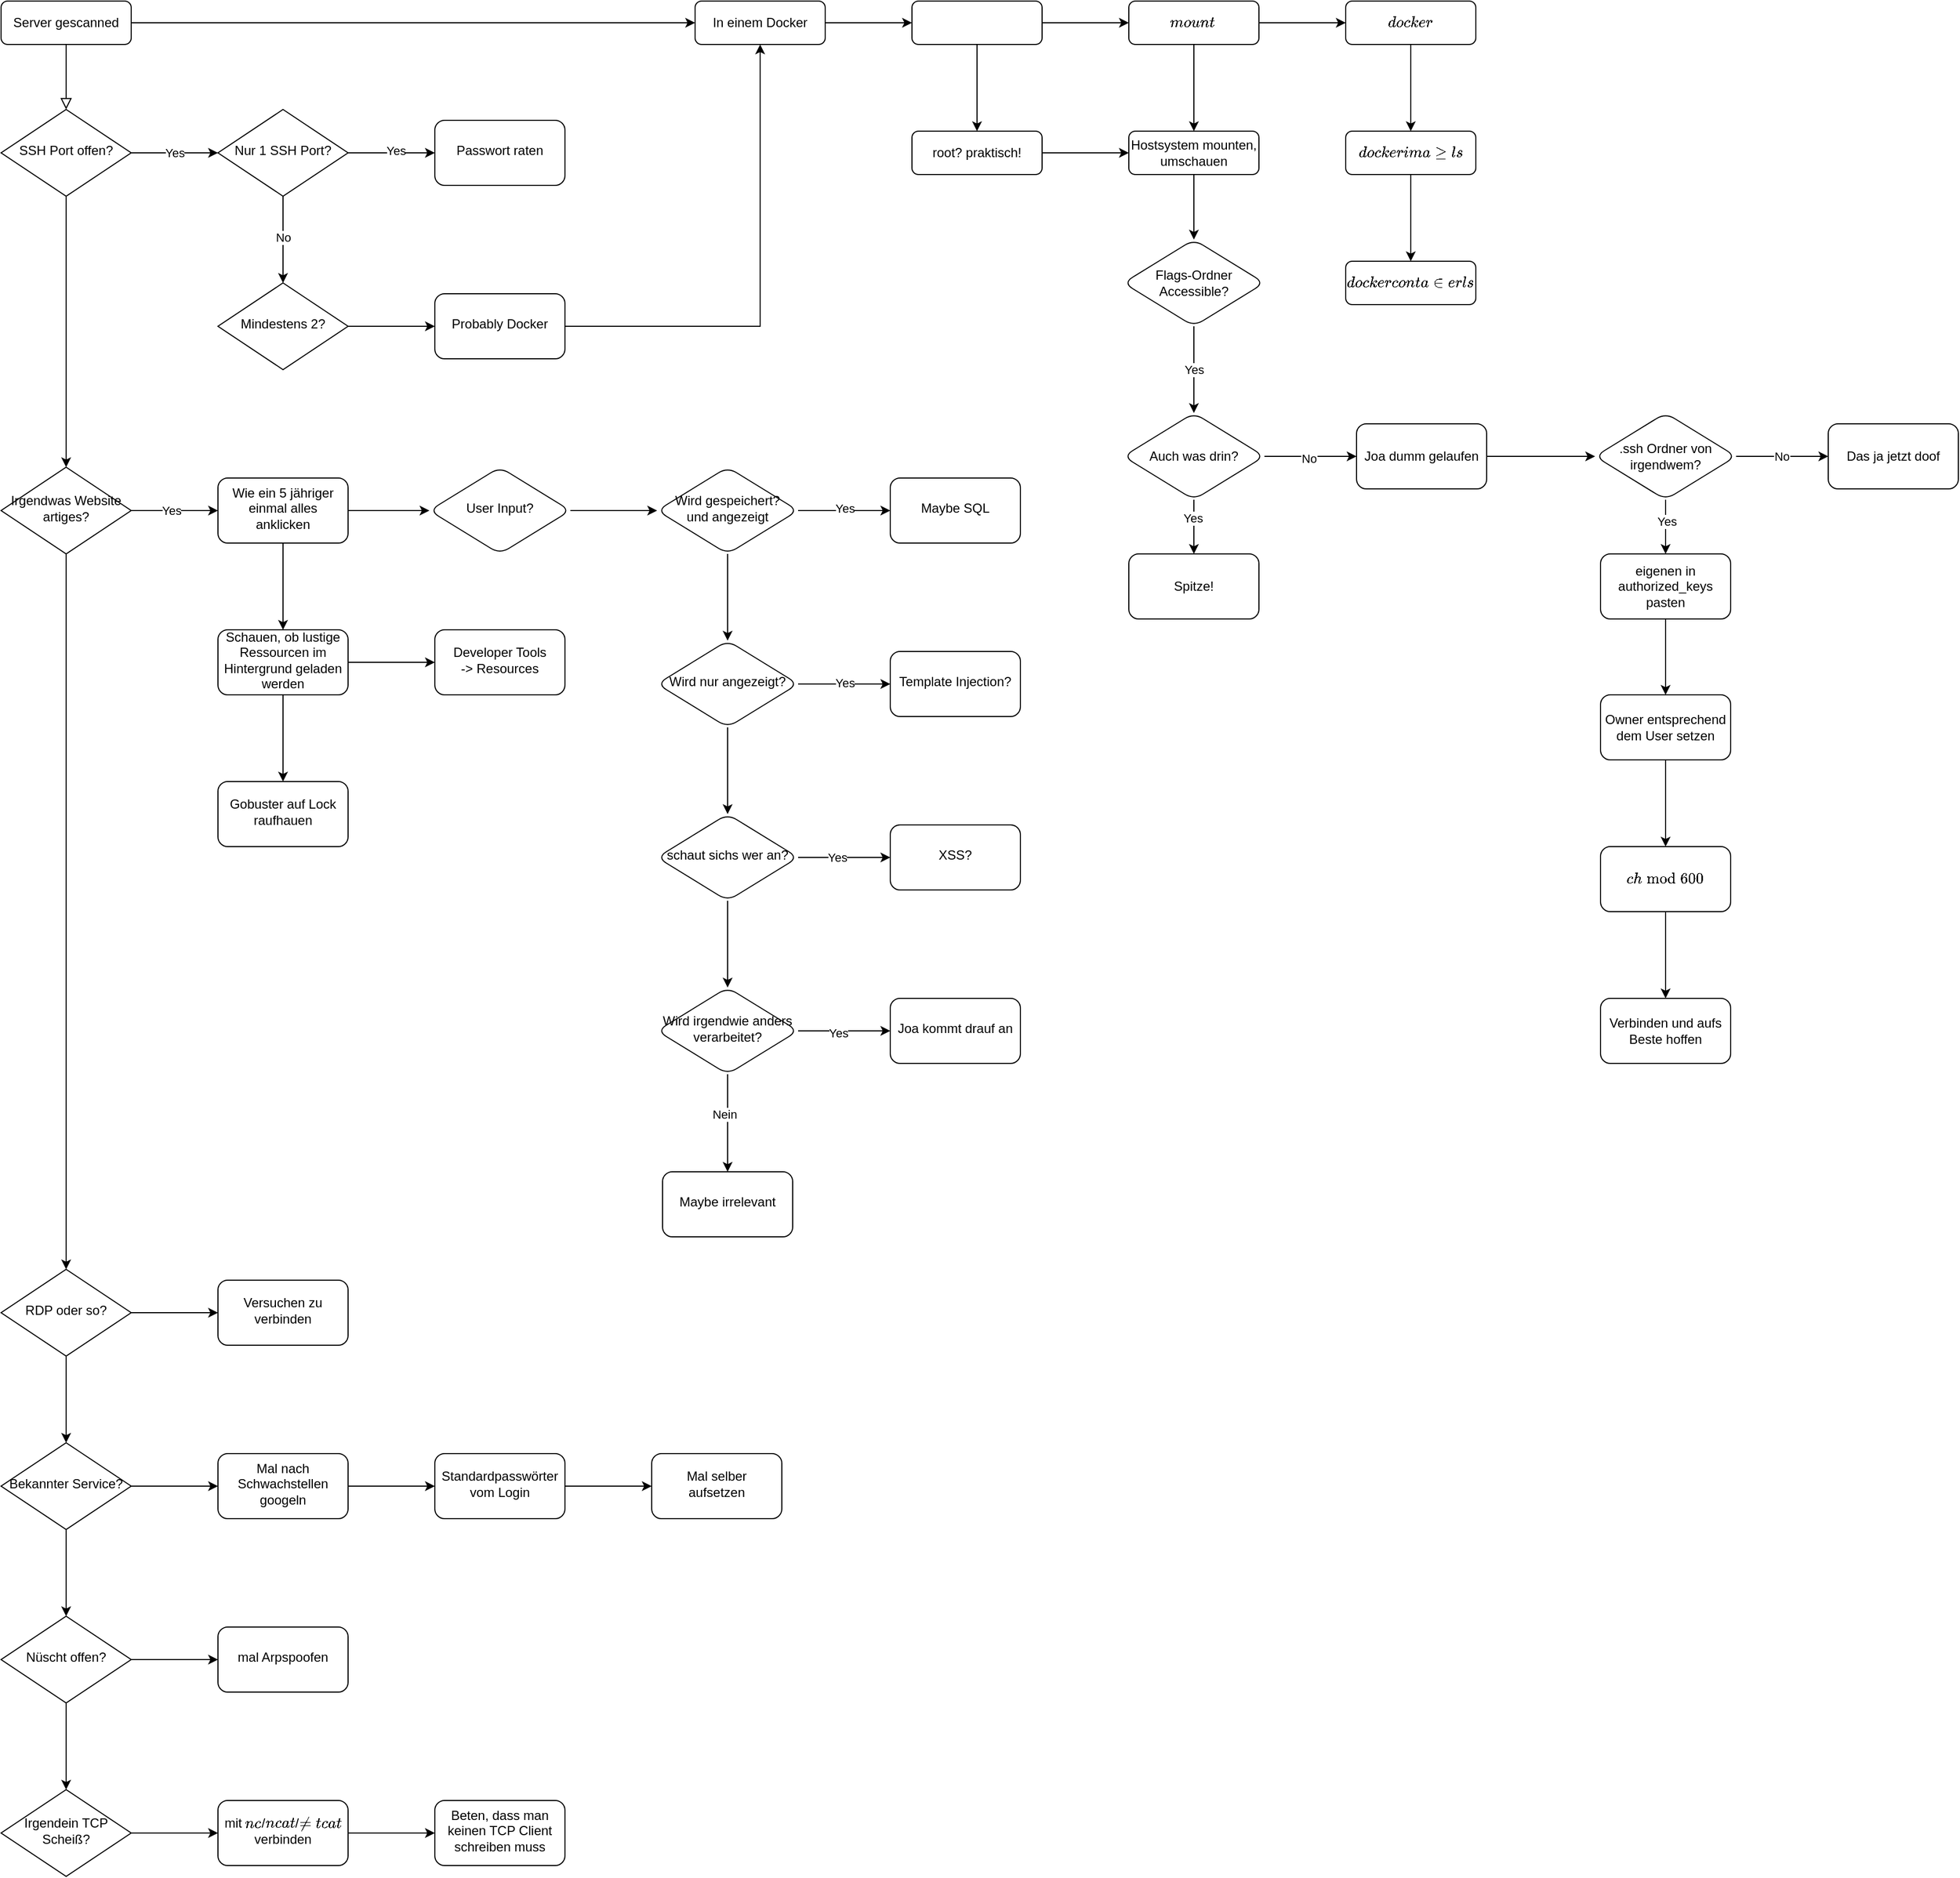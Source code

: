 <mxfile version="24.0.1" type="github">
  <diagram id="C5RBs43oDa-KdzZeNtuy" name="Page-1">
    <mxGraphModel dx="3420" dy="2303" grid="1" gridSize="10" guides="1" tooltips="1" connect="1" arrows="1" fold="1" page="1" pageScale="1" pageWidth="827" pageHeight="1169" math="0" shadow="0">
      <root>
        <mxCell id="WIyWlLk6GJQsqaUBKTNV-0" />
        <mxCell id="WIyWlLk6GJQsqaUBKTNV-1" parent="WIyWlLk6GJQsqaUBKTNV-0" />
        <mxCell id="WIyWlLk6GJQsqaUBKTNV-2" value="" style="rounded=0;html=1;jettySize=auto;orthogonalLoop=1;fontSize=11;endArrow=block;endFill=0;endSize=8;strokeWidth=1;shadow=0;labelBackgroundColor=none;edgeStyle=orthogonalEdgeStyle;" parent="WIyWlLk6GJQsqaUBKTNV-1" source="WIyWlLk6GJQsqaUBKTNV-3" target="WIyWlLk6GJQsqaUBKTNV-6" edge="1">
          <mxGeometry relative="1" as="geometry" />
        </mxCell>
        <mxCell id="SI-zspWhiQiBHQJMssZY-74" value="" style="edgeStyle=orthogonalEdgeStyle;rounded=0;orthogonalLoop=1;jettySize=auto;html=1;" edge="1" parent="WIyWlLk6GJQsqaUBKTNV-1" source="WIyWlLk6GJQsqaUBKTNV-3" target="SI-zspWhiQiBHQJMssZY-73">
          <mxGeometry relative="1" as="geometry" />
        </mxCell>
        <mxCell id="WIyWlLk6GJQsqaUBKTNV-3" value="Server gescanned" style="rounded=1;whiteSpace=wrap;html=1;fontSize=12;glass=0;strokeWidth=1;shadow=0;" parent="WIyWlLk6GJQsqaUBKTNV-1" vertex="1">
          <mxGeometry x="160" y="80" width="120" height="40" as="geometry" />
        </mxCell>
        <mxCell id="SI-zspWhiQiBHQJMssZY-2" value="Yes" style="edgeStyle=orthogonalEdgeStyle;rounded=0;orthogonalLoop=1;jettySize=auto;html=1;" edge="1" parent="WIyWlLk6GJQsqaUBKTNV-1" source="WIyWlLk6GJQsqaUBKTNV-6" target="SI-zspWhiQiBHQJMssZY-1">
          <mxGeometry relative="1" as="geometry">
            <mxPoint as="offset" />
          </mxGeometry>
        </mxCell>
        <mxCell id="SI-zspWhiQiBHQJMssZY-14" value="" style="edgeStyle=orthogonalEdgeStyle;rounded=0;orthogonalLoop=1;jettySize=auto;html=1;" edge="1" parent="WIyWlLk6GJQsqaUBKTNV-1" source="WIyWlLk6GJQsqaUBKTNV-6" target="SI-zspWhiQiBHQJMssZY-13">
          <mxGeometry relative="1" as="geometry" />
        </mxCell>
        <mxCell id="WIyWlLk6GJQsqaUBKTNV-6" value="SSH Port offen?" style="rhombus;whiteSpace=wrap;html=1;shadow=0;fontFamily=Helvetica;fontSize=12;align=center;strokeWidth=1;spacing=6;spacingTop=-4;" parent="WIyWlLk6GJQsqaUBKTNV-1" vertex="1">
          <mxGeometry x="160" y="180" width="120" height="80" as="geometry" />
        </mxCell>
        <mxCell id="SI-zspWhiQiBHQJMssZY-6" value="" style="edgeStyle=orthogonalEdgeStyle;rounded=0;orthogonalLoop=1;jettySize=auto;html=1;" edge="1" parent="WIyWlLk6GJQsqaUBKTNV-1" source="SI-zspWhiQiBHQJMssZY-1" target="SI-zspWhiQiBHQJMssZY-5">
          <mxGeometry relative="1" as="geometry" />
        </mxCell>
        <mxCell id="SI-zspWhiQiBHQJMssZY-7" value="Yes" style="edgeLabel;html=1;align=center;verticalAlign=middle;resizable=0;points=[];" vertex="1" connectable="0" parent="SI-zspWhiQiBHQJMssZY-6">
          <mxGeometry x="0.1" y="2" relative="1" as="geometry">
            <mxPoint as="offset" />
          </mxGeometry>
        </mxCell>
        <mxCell id="SI-zspWhiQiBHQJMssZY-9" value="" style="edgeStyle=orthogonalEdgeStyle;rounded=0;orthogonalLoop=1;jettySize=auto;html=1;" edge="1" parent="WIyWlLk6GJQsqaUBKTNV-1" source="SI-zspWhiQiBHQJMssZY-1" target="SI-zspWhiQiBHQJMssZY-8">
          <mxGeometry relative="1" as="geometry" />
        </mxCell>
        <mxCell id="SI-zspWhiQiBHQJMssZY-12" value="No" style="edgeLabel;html=1;align=center;verticalAlign=middle;resizable=0;points=[];" vertex="1" connectable="0" parent="SI-zspWhiQiBHQJMssZY-9">
          <mxGeometry x="-0.05" relative="1" as="geometry">
            <mxPoint as="offset" />
          </mxGeometry>
        </mxCell>
        <mxCell id="SI-zspWhiQiBHQJMssZY-1" value="Nur 1 SSH Port?" style="rhombus;whiteSpace=wrap;html=1;shadow=0;fontFamily=Helvetica;fontSize=12;align=center;strokeWidth=1;spacing=6;spacingTop=-4;" vertex="1" parent="WIyWlLk6GJQsqaUBKTNV-1">
          <mxGeometry x="360" y="180" width="120" height="80" as="geometry" />
        </mxCell>
        <mxCell id="SI-zspWhiQiBHQJMssZY-5" value="Passwort raten" style="rounded=1;whiteSpace=wrap;html=1;shadow=0;strokeWidth=1;spacing=6;spacingTop=-4;" vertex="1" parent="WIyWlLk6GJQsqaUBKTNV-1">
          <mxGeometry x="560" y="190" width="120" height="60" as="geometry" />
        </mxCell>
        <mxCell id="SI-zspWhiQiBHQJMssZY-11" value="" style="edgeStyle=orthogonalEdgeStyle;rounded=0;orthogonalLoop=1;jettySize=auto;html=1;" edge="1" parent="WIyWlLk6GJQsqaUBKTNV-1" source="SI-zspWhiQiBHQJMssZY-8" target="SI-zspWhiQiBHQJMssZY-10">
          <mxGeometry relative="1" as="geometry" />
        </mxCell>
        <mxCell id="SI-zspWhiQiBHQJMssZY-8" value="Mindestens 2?" style="rhombus;whiteSpace=wrap;html=1;shadow=0;fontFamily=Helvetica;fontSize=12;align=center;strokeWidth=1;spacing=6;spacingTop=-4;" vertex="1" parent="WIyWlLk6GJQsqaUBKTNV-1">
          <mxGeometry x="360" y="340" width="120" height="80" as="geometry" />
        </mxCell>
        <mxCell id="SI-zspWhiQiBHQJMssZY-75" style="edgeStyle=orthogonalEdgeStyle;rounded=0;orthogonalLoop=1;jettySize=auto;html=1;entryX=0.5;entryY=1;entryDx=0;entryDy=0;" edge="1" parent="WIyWlLk6GJQsqaUBKTNV-1" source="SI-zspWhiQiBHQJMssZY-10" target="SI-zspWhiQiBHQJMssZY-73">
          <mxGeometry relative="1" as="geometry" />
        </mxCell>
        <mxCell id="SI-zspWhiQiBHQJMssZY-10" value="Probably Docker" style="rounded=1;whiteSpace=wrap;html=1;shadow=0;strokeWidth=1;spacing=6;spacingTop=-4;" vertex="1" parent="WIyWlLk6GJQsqaUBKTNV-1">
          <mxGeometry x="560" y="350" width="120" height="60" as="geometry" />
        </mxCell>
        <mxCell id="SI-zspWhiQiBHQJMssZY-16" value="" style="edgeStyle=orthogonalEdgeStyle;rounded=0;orthogonalLoop=1;jettySize=auto;html=1;" edge="1" parent="WIyWlLk6GJQsqaUBKTNV-1" source="SI-zspWhiQiBHQJMssZY-13" target="SI-zspWhiQiBHQJMssZY-15">
          <mxGeometry relative="1" as="geometry" />
        </mxCell>
        <mxCell id="SI-zspWhiQiBHQJMssZY-25" value="Yes" style="edgeLabel;html=1;align=center;verticalAlign=middle;resizable=0;points=[];" vertex="1" connectable="0" parent="SI-zspWhiQiBHQJMssZY-16">
          <mxGeometry x="-0.075" y="-2" relative="1" as="geometry">
            <mxPoint y="-2" as="offset" />
          </mxGeometry>
        </mxCell>
        <mxCell id="SI-zspWhiQiBHQJMssZY-60" value="" style="edgeStyle=orthogonalEdgeStyle;rounded=0;orthogonalLoop=1;jettySize=auto;html=1;" edge="1" parent="WIyWlLk6GJQsqaUBKTNV-1" source="SI-zspWhiQiBHQJMssZY-13" target="SI-zspWhiQiBHQJMssZY-59">
          <mxGeometry relative="1" as="geometry" />
        </mxCell>
        <mxCell id="SI-zspWhiQiBHQJMssZY-13" value="Irgendwas Website&lt;div&gt;artiges?&lt;/div&gt;" style="rhombus;whiteSpace=wrap;html=1;shadow=0;fontFamily=Helvetica;fontSize=12;align=center;strokeWidth=1;spacing=6;spacingTop=-4;" vertex="1" parent="WIyWlLk6GJQsqaUBKTNV-1">
          <mxGeometry x="160" y="510" width="120" height="80" as="geometry" />
        </mxCell>
        <mxCell id="SI-zspWhiQiBHQJMssZY-24" value="" style="edgeStyle=orthogonalEdgeStyle;rounded=0;orthogonalLoop=1;jettySize=auto;html=1;" edge="1" parent="WIyWlLk6GJQsqaUBKTNV-1" source="SI-zspWhiQiBHQJMssZY-15" target="SI-zspWhiQiBHQJMssZY-23">
          <mxGeometry relative="1" as="geometry" />
        </mxCell>
        <mxCell id="SI-zspWhiQiBHQJMssZY-39" value="" style="edgeStyle=orthogonalEdgeStyle;rounded=0;orthogonalLoop=1;jettySize=auto;html=1;" edge="1" parent="WIyWlLk6GJQsqaUBKTNV-1" source="SI-zspWhiQiBHQJMssZY-15" target="SI-zspWhiQiBHQJMssZY-38">
          <mxGeometry relative="1" as="geometry" />
        </mxCell>
        <mxCell id="SI-zspWhiQiBHQJMssZY-15" value="Wie ein 5 jähriger einmal alles anklicken" style="rounded=1;whiteSpace=wrap;html=1;shadow=0;strokeWidth=1;spacing=6;spacingTop=-4;" vertex="1" parent="WIyWlLk6GJQsqaUBKTNV-1">
          <mxGeometry x="360" y="520" width="120" height="60" as="geometry" />
        </mxCell>
        <mxCell id="SI-zspWhiQiBHQJMssZY-29" value="" style="edgeStyle=orthogonalEdgeStyle;rounded=0;orthogonalLoop=1;jettySize=auto;html=1;" edge="1" parent="WIyWlLk6GJQsqaUBKTNV-1" source="SI-zspWhiQiBHQJMssZY-23" target="SI-zspWhiQiBHQJMssZY-28">
          <mxGeometry relative="1" as="geometry" />
        </mxCell>
        <mxCell id="SI-zspWhiQiBHQJMssZY-23" value="User Input?" style="rhombus;whiteSpace=wrap;html=1;rounded=1;shadow=0;strokeWidth=1;spacing=6;spacingTop=-4;" vertex="1" parent="WIyWlLk6GJQsqaUBKTNV-1">
          <mxGeometry x="555" y="510" width="130" height="80" as="geometry" />
        </mxCell>
        <mxCell id="SI-zspWhiQiBHQJMssZY-31" value="" style="edgeStyle=orthogonalEdgeStyle;rounded=0;orthogonalLoop=1;jettySize=auto;html=1;" edge="1" parent="WIyWlLk6GJQsqaUBKTNV-1" source="SI-zspWhiQiBHQJMssZY-28" target="SI-zspWhiQiBHQJMssZY-30">
          <mxGeometry relative="1" as="geometry" />
        </mxCell>
        <mxCell id="SI-zspWhiQiBHQJMssZY-32" value="Yes" style="edgeLabel;html=1;align=center;verticalAlign=middle;resizable=0;points=[];" vertex="1" connectable="0" parent="SI-zspWhiQiBHQJMssZY-31">
          <mxGeometry x="0.012" y="2" relative="1" as="geometry">
            <mxPoint as="offset" />
          </mxGeometry>
        </mxCell>
        <mxCell id="SI-zspWhiQiBHQJMssZY-34" value="" style="edgeStyle=orthogonalEdgeStyle;rounded=0;orthogonalLoop=1;jettySize=auto;html=1;" edge="1" parent="WIyWlLk6GJQsqaUBKTNV-1" source="SI-zspWhiQiBHQJMssZY-28" target="SI-zspWhiQiBHQJMssZY-33">
          <mxGeometry relative="1" as="geometry" />
        </mxCell>
        <mxCell id="SI-zspWhiQiBHQJMssZY-28" value="Wird gespeichert?&lt;div&gt;und angezeigt&lt;/div&gt;" style="rhombus;whiteSpace=wrap;html=1;rounded=1;shadow=0;strokeWidth=1;spacing=6;spacingTop=-4;" vertex="1" parent="WIyWlLk6GJQsqaUBKTNV-1">
          <mxGeometry x="765" y="510" width="130" height="80" as="geometry" />
        </mxCell>
        <mxCell id="SI-zspWhiQiBHQJMssZY-30" value="Maybe SQL" style="rounded=1;whiteSpace=wrap;html=1;shadow=0;strokeWidth=1;spacing=6;spacingTop=-4;" vertex="1" parent="WIyWlLk6GJQsqaUBKTNV-1">
          <mxGeometry x="980" y="520" width="120" height="60" as="geometry" />
        </mxCell>
        <mxCell id="SI-zspWhiQiBHQJMssZY-36" value="" style="edgeStyle=orthogonalEdgeStyle;rounded=0;orthogonalLoop=1;jettySize=auto;html=1;" edge="1" parent="WIyWlLk6GJQsqaUBKTNV-1" source="SI-zspWhiQiBHQJMssZY-33" target="SI-zspWhiQiBHQJMssZY-35">
          <mxGeometry relative="1" as="geometry" />
        </mxCell>
        <mxCell id="SI-zspWhiQiBHQJMssZY-37" value="Yes" style="edgeLabel;html=1;align=center;verticalAlign=middle;resizable=0;points=[];" vertex="1" connectable="0" parent="SI-zspWhiQiBHQJMssZY-36">
          <mxGeometry x="0.012" y="1" relative="1" as="geometry">
            <mxPoint as="offset" />
          </mxGeometry>
        </mxCell>
        <mxCell id="SI-zspWhiQiBHQJMssZY-41" value="" style="edgeStyle=orthogonalEdgeStyle;rounded=0;orthogonalLoop=1;jettySize=auto;html=1;" edge="1" parent="WIyWlLk6GJQsqaUBKTNV-1" source="SI-zspWhiQiBHQJMssZY-33" target="SI-zspWhiQiBHQJMssZY-40">
          <mxGeometry relative="1" as="geometry" />
        </mxCell>
        <mxCell id="SI-zspWhiQiBHQJMssZY-33" value="Wird nur angezeigt?" style="rhombus;whiteSpace=wrap;html=1;rounded=1;shadow=0;strokeWidth=1;spacing=6;spacingTop=-4;" vertex="1" parent="WIyWlLk6GJQsqaUBKTNV-1">
          <mxGeometry x="765" y="670" width="130" height="80" as="geometry" />
        </mxCell>
        <mxCell id="SI-zspWhiQiBHQJMssZY-35" value="Template Injection?" style="rounded=1;whiteSpace=wrap;html=1;shadow=0;strokeWidth=1;spacing=6;spacingTop=-4;" vertex="1" parent="WIyWlLk6GJQsqaUBKTNV-1">
          <mxGeometry x="980" y="680" width="120" height="60" as="geometry" />
        </mxCell>
        <mxCell id="SI-zspWhiQiBHQJMssZY-55" value="" style="edgeStyle=orthogonalEdgeStyle;rounded=0;orthogonalLoop=1;jettySize=auto;html=1;" edge="1" parent="WIyWlLk6GJQsqaUBKTNV-1" source="SI-zspWhiQiBHQJMssZY-38" target="SI-zspWhiQiBHQJMssZY-54">
          <mxGeometry relative="1" as="geometry" />
        </mxCell>
        <mxCell id="SI-zspWhiQiBHQJMssZY-57" value="" style="edgeStyle=orthogonalEdgeStyle;rounded=0;orthogonalLoop=1;jettySize=auto;html=1;" edge="1" parent="WIyWlLk6GJQsqaUBKTNV-1" source="SI-zspWhiQiBHQJMssZY-38" target="SI-zspWhiQiBHQJMssZY-56">
          <mxGeometry relative="1" as="geometry" />
        </mxCell>
        <mxCell id="SI-zspWhiQiBHQJMssZY-38" value="Schauen, ob lustige Ressourcen im Hintergrund geladen werden" style="rounded=1;whiteSpace=wrap;html=1;shadow=0;strokeWidth=1;spacing=6;spacingTop=-4;" vertex="1" parent="WIyWlLk6GJQsqaUBKTNV-1">
          <mxGeometry x="360" y="660" width="120" height="60" as="geometry" />
        </mxCell>
        <mxCell id="SI-zspWhiQiBHQJMssZY-43" value="" style="edgeStyle=orthogonalEdgeStyle;rounded=0;orthogonalLoop=1;jettySize=auto;html=1;" edge="1" parent="WIyWlLk6GJQsqaUBKTNV-1" source="SI-zspWhiQiBHQJMssZY-40" target="SI-zspWhiQiBHQJMssZY-42">
          <mxGeometry relative="1" as="geometry" />
        </mxCell>
        <mxCell id="SI-zspWhiQiBHQJMssZY-44" value="Yes" style="edgeLabel;html=1;align=center;verticalAlign=middle;resizable=0;points=[];" vertex="1" connectable="0" parent="SI-zspWhiQiBHQJMssZY-43">
          <mxGeometry x="0.171" y="-2" relative="1" as="geometry">
            <mxPoint x="-14" y="-2" as="offset" />
          </mxGeometry>
        </mxCell>
        <mxCell id="SI-zspWhiQiBHQJMssZY-48" value="" style="edgeStyle=orthogonalEdgeStyle;rounded=0;orthogonalLoop=1;jettySize=auto;html=1;" edge="1" parent="WIyWlLk6GJQsqaUBKTNV-1" source="SI-zspWhiQiBHQJMssZY-40" target="SI-zspWhiQiBHQJMssZY-47">
          <mxGeometry relative="1" as="geometry" />
        </mxCell>
        <mxCell id="SI-zspWhiQiBHQJMssZY-40" value="schaut sichs wer an?" style="rhombus;whiteSpace=wrap;html=1;rounded=1;shadow=0;strokeWidth=1;spacing=6;spacingTop=-4;" vertex="1" parent="WIyWlLk6GJQsqaUBKTNV-1">
          <mxGeometry x="765" y="830" width="130" height="80" as="geometry" />
        </mxCell>
        <mxCell id="SI-zspWhiQiBHQJMssZY-42" value="XSS?" style="rounded=1;whiteSpace=wrap;html=1;shadow=0;strokeWidth=1;spacing=6;spacingTop=-4;" vertex="1" parent="WIyWlLk6GJQsqaUBKTNV-1">
          <mxGeometry x="980" y="840" width="120" height="60" as="geometry" />
        </mxCell>
        <mxCell id="SI-zspWhiQiBHQJMssZY-50" value="" style="edgeStyle=orthogonalEdgeStyle;rounded=0;orthogonalLoop=1;jettySize=auto;html=1;" edge="1" parent="WIyWlLk6GJQsqaUBKTNV-1" source="SI-zspWhiQiBHQJMssZY-47" target="SI-zspWhiQiBHQJMssZY-49">
          <mxGeometry relative="1" as="geometry" />
        </mxCell>
        <mxCell id="SI-zspWhiQiBHQJMssZY-51" value="Yes" style="edgeLabel;html=1;align=center;verticalAlign=middle;resizable=0;points=[];" vertex="1" connectable="0" parent="SI-zspWhiQiBHQJMssZY-50">
          <mxGeometry x="-0.134" y="-2" relative="1" as="geometry">
            <mxPoint as="offset" />
          </mxGeometry>
        </mxCell>
        <mxCell id="SI-zspWhiQiBHQJMssZY-53" value="" style="edgeStyle=orthogonalEdgeStyle;rounded=0;orthogonalLoop=1;jettySize=auto;html=1;" edge="1" parent="WIyWlLk6GJQsqaUBKTNV-1" source="SI-zspWhiQiBHQJMssZY-47" target="SI-zspWhiQiBHQJMssZY-52">
          <mxGeometry relative="1" as="geometry" />
        </mxCell>
        <mxCell id="SI-zspWhiQiBHQJMssZY-58" value="Nein" style="edgeLabel;html=1;align=center;verticalAlign=middle;resizable=0;points=[];" vertex="1" connectable="0" parent="SI-zspWhiQiBHQJMssZY-53">
          <mxGeometry x="-0.178" y="3" relative="1" as="geometry">
            <mxPoint x="-6" as="offset" />
          </mxGeometry>
        </mxCell>
        <mxCell id="SI-zspWhiQiBHQJMssZY-47" value="Wird irgendwie anders verarbeitet?" style="rhombus;whiteSpace=wrap;html=1;rounded=1;shadow=0;strokeWidth=1;spacing=6;spacingTop=-4;" vertex="1" parent="WIyWlLk6GJQsqaUBKTNV-1">
          <mxGeometry x="765" y="990" width="130" height="80" as="geometry" />
        </mxCell>
        <mxCell id="SI-zspWhiQiBHQJMssZY-49" value="Joa kommt drauf an" style="whiteSpace=wrap;html=1;rounded=1;shadow=0;strokeWidth=1;spacing=6;spacingTop=-4;" vertex="1" parent="WIyWlLk6GJQsqaUBKTNV-1">
          <mxGeometry x="980" y="1000" width="120" height="60" as="geometry" />
        </mxCell>
        <mxCell id="SI-zspWhiQiBHQJMssZY-52" value="Maybe irrelevant" style="rounded=1;whiteSpace=wrap;html=1;shadow=0;strokeWidth=1;spacing=6;spacingTop=-4;" vertex="1" parent="WIyWlLk6GJQsqaUBKTNV-1">
          <mxGeometry x="770" y="1160" width="120" height="60" as="geometry" />
        </mxCell>
        <mxCell id="SI-zspWhiQiBHQJMssZY-54" value="Developer Tools&lt;div&gt;-&amp;gt; Resources&lt;/div&gt;" style="rounded=1;whiteSpace=wrap;html=1;shadow=0;strokeWidth=1;spacing=6;spacingTop=-4;" vertex="1" parent="WIyWlLk6GJQsqaUBKTNV-1">
          <mxGeometry x="560" y="660" width="120" height="60" as="geometry" />
        </mxCell>
        <mxCell id="SI-zspWhiQiBHQJMssZY-56" value="Gobuster auf Lock raufhauen" style="whiteSpace=wrap;html=1;rounded=1;shadow=0;strokeWidth=1;spacing=6;spacingTop=-4;" vertex="1" parent="WIyWlLk6GJQsqaUBKTNV-1">
          <mxGeometry x="360" y="800" width="120" height="60" as="geometry" />
        </mxCell>
        <mxCell id="SI-zspWhiQiBHQJMssZY-62" value="" style="edgeStyle=orthogonalEdgeStyle;rounded=0;orthogonalLoop=1;jettySize=auto;html=1;" edge="1" parent="WIyWlLk6GJQsqaUBKTNV-1" source="SI-zspWhiQiBHQJMssZY-59" target="SI-zspWhiQiBHQJMssZY-61">
          <mxGeometry relative="1" as="geometry" />
        </mxCell>
        <mxCell id="SI-zspWhiQiBHQJMssZY-64" value="" style="edgeStyle=orthogonalEdgeStyle;rounded=0;orthogonalLoop=1;jettySize=auto;html=1;" edge="1" parent="WIyWlLk6GJQsqaUBKTNV-1" source="SI-zspWhiQiBHQJMssZY-59" target="SI-zspWhiQiBHQJMssZY-63">
          <mxGeometry relative="1" as="geometry" />
        </mxCell>
        <mxCell id="SI-zspWhiQiBHQJMssZY-59" value="RDP oder so?" style="rhombus;whiteSpace=wrap;html=1;shadow=0;fontFamily=Helvetica;fontSize=12;align=center;strokeWidth=1;spacing=6;spacingTop=-4;" vertex="1" parent="WIyWlLk6GJQsqaUBKTNV-1">
          <mxGeometry x="160" y="1250" width="120" height="80" as="geometry" />
        </mxCell>
        <mxCell id="SI-zspWhiQiBHQJMssZY-61" value="Versuchen zu verbinden" style="rounded=1;whiteSpace=wrap;html=1;shadow=0;strokeWidth=1;spacing=6;spacingTop=-4;" vertex="1" parent="WIyWlLk6GJQsqaUBKTNV-1">
          <mxGeometry x="360" y="1260" width="120" height="60" as="geometry" />
        </mxCell>
        <mxCell id="SI-zspWhiQiBHQJMssZY-66" value="" style="edgeStyle=orthogonalEdgeStyle;rounded=0;orthogonalLoop=1;jettySize=auto;html=1;" edge="1" parent="WIyWlLk6GJQsqaUBKTNV-1" source="SI-zspWhiQiBHQJMssZY-63" target="SI-zspWhiQiBHQJMssZY-65">
          <mxGeometry relative="1" as="geometry" />
        </mxCell>
        <mxCell id="SI-zspWhiQiBHQJMssZY-92" value="" style="edgeStyle=orthogonalEdgeStyle;rounded=0;orthogonalLoop=1;jettySize=auto;html=1;" edge="1" parent="WIyWlLk6GJQsqaUBKTNV-1" source="SI-zspWhiQiBHQJMssZY-63" target="SI-zspWhiQiBHQJMssZY-91">
          <mxGeometry relative="1" as="geometry" />
        </mxCell>
        <mxCell id="SI-zspWhiQiBHQJMssZY-63" value="Bekannter Service?" style="rhombus;whiteSpace=wrap;html=1;shadow=0;fontFamily=Helvetica;fontSize=12;align=center;strokeWidth=1;spacing=6;spacingTop=-4;" vertex="1" parent="WIyWlLk6GJQsqaUBKTNV-1">
          <mxGeometry x="160" y="1410" width="120" height="80" as="geometry" />
        </mxCell>
        <mxCell id="SI-zspWhiQiBHQJMssZY-70" value="" style="edgeStyle=orthogonalEdgeStyle;rounded=0;orthogonalLoop=1;jettySize=auto;html=1;" edge="1" parent="WIyWlLk6GJQsqaUBKTNV-1" source="SI-zspWhiQiBHQJMssZY-65" target="SI-zspWhiQiBHQJMssZY-69">
          <mxGeometry relative="1" as="geometry" />
        </mxCell>
        <mxCell id="SI-zspWhiQiBHQJMssZY-65" value="Mal nach Schwachstellen googeln" style="rounded=1;whiteSpace=wrap;html=1;shadow=0;strokeWidth=1;spacing=6;spacingTop=-4;" vertex="1" parent="WIyWlLk6GJQsqaUBKTNV-1">
          <mxGeometry x="360" y="1420" width="120" height="60" as="geometry" />
        </mxCell>
        <mxCell id="SI-zspWhiQiBHQJMssZY-72" value="" style="edgeStyle=orthogonalEdgeStyle;rounded=0;orthogonalLoop=1;jettySize=auto;html=1;" edge="1" parent="WIyWlLk6GJQsqaUBKTNV-1" source="SI-zspWhiQiBHQJMssZY-69" target="SI-zspWhiQiBHQJMssZY-71">
          <mxGeometry relative="1" as="geometry" />
        </mxCell>
        <mxCell id="SI-zspWhiQiBHQJMssZY-69" value="Standardpasswörter vom Login" style="whiteSpace=wrap;html=1;rounded=1;shadow=0;strokeWidth=1;spacing=6;spacingTop=-4;" vertex="1" parent="WIyWlLk6GJQsqaUBKTNV-1">
          <mxGeometry x="560" y="1420" width="120" height="60" as="geometry" />
        </mxCell>
        <mxCell id="SI-zspWhiQiBHQJMssZY-71" value="Mal selber aufsetzen" style="rounded=1;whiteSpace=wrap;html=1;shadow=0;strokeWidth=1;spacing=6;spacingTop=-4;" vertex="1" parent="WIyWlLk6GJQsqaUBKTNV-1">
          <mxGeometry x="760" y="1420" width="120" height="60" as="geometry" />
        </mxCell>
        <mxCell id="SI-zspWhiQiBHQJMssZY-77" value="" style="edgeStyle=orthogonalEdgeStyle;rounded=0;orthogonalLoop=1;jettySize=auto;html=1;" edge="1" parent="WIyWlLk6GJQsqaUBKTNV-1" source="SI-zspWhiQiBHQJMssZY-73" target="SI-zspWhiQiBHQJMssZY-76">
          <mxGeometry relative="1" as="geometry" />
        </mxCell>
        <mxCell id="SI-zspWhiQiBHQJMssZY-73" value="In einem Docker" style="rounded=1;whiteSpace=wrap;html=1;fontSize=12;glass=0;strokeWidth=1;shadow=0;" vertex="1" parent="WIyWlLk6GJQsqaUBKTNV-1">
          <mxGeometry x="800" y="80" width="120" height="40" as="geometry" />
        </mxCell>
        <mxCell id="SI-zspWhiQiBHQJMssZY-79" value="" style="edgeStyle=orthogonalEdgeStyle;rounded=0;orthogonalLoop=1;jettySize=auto;html=1;" edge="1" parent="WIyWlLk6GJQsqaUBKTNV-1" source="SI-zspWhiQiBHQJMssZY-76" target="SI-zspWhiQiBHQJMssZY-78">
          <mxGeometry relative="1" as="geometry" />
        </mxCell>
        <mxCell id="SI-zspWhiQiBHQJMssZY-85" value="" style="edgeStyle=orthogonalEdgeStyle;rounded=0;orthogonalLoop=1;jettySize=auto;html=1;" edge="1" parent="WIyWlLk6GJQsqaUBKTNV-1" source="SI-zspWhiQiBHQJMssZY-76" target="SI-zspWhiQiBHQJMssZY-84">
          <mxGeometry relative="1" as="geometry" />
        </mxCell>
        <mxCell id="SI-zspWhiQiBHQJMssZY-76" value="`id`&amp;nbsp;" style="rounded=1;whiteSpace=wrap;html=1;fontSize=12;glass=0;strokeWidth=1;shadow=0;" vertex="1" parent="WIyWlLk6GJQsqaUBKTNV-1">
          <mxGeometry x="1000" y="80" width="120" height="40" as="geometry" />
        </mxCell>
        <mxCell id="SI-zspWhiQiBHQJMssZY-81" value="" style="edgeStyle=orthogonalEdgeStyle;rounded=0;orthogonalLoop=1;jettySize=auto;html=1;" edge="1" parent="WIyWlLk6GJQsqaUBKTNV-1" source="SI-zspWhiQiBHQJMssZY-78" target="SI-zspWhiQiBHQJMssZY-80">
          <mxGeometry relative="1" as="geometry" />
        </mxCell>
        <mxCell id="SI-zspWhiQiBHQJMssZY-83" value="" style="edgeStyle=orthogonalEdgeStyle;rounded=0;orthogonalLoop=1;jettySize=auto;html=1;" edge="1" parent="WIyWlLk6GJQsqaUBKTNV-1" source="SI-zspWhiQiBHQJMssZY-78" target="SI-zspWhiQiBHQJMssZY-82">
          <mxGeometry relative="1" as="geometry" />
        </mxCell>
        <mxCell id="SI-zspWhiQiBHQJMssZY-78" value="`mount`&amp;nbsp;" style="rounded=1;whiteSpace=wrap;html=1;fontSize=12;glass=0;strokeWidth=1;shadow=0;" vertex="1" parent="WIyWlLk6GJQsqaUBKTNV-1">
          <mxGeometry x="1200" y="80" width="120" height="40" as="geometry" />
        </mxCell>
        <mxCell id="SI-zspWhiQiBHQJMssZY-88" value="" style="edgeStyle=orthogonalEdgeStyle;rounded=0;orthogonalLoop=1;jettySize=auto;html=1;" edge="1" parent="WIyWlLk6GJQsqaUBKTNV-1" source="SI-zspWhiQiBHQJMssZY-80" target="SI-zspWhiQiBHQJMssZY-87">
          <mxGeometry relative="1" as="geometry" />
        </mxCell>
        <mxCell id="SI-zspWhiQiBHQJMssZY-80" value="`docker`" style="rounded=1;whiteSpace=wrap;html=1;fontSize=12;glass=0;strokeWidth=1;shadow=0;" vertex="1" parent="WIyWlLk6GJQsqaUBKTNV-1">
          <mxGeometry x="1400" y="80" width="120" height="40" as="geometry" />
        </mxCell>
        <mxCell id="SI-zspWhiQiBHQJMssZY-106" value="" style="edgeStyle=orthogonalEdgeStyle;rounded=0;orthogonalLoop=1;jettySize=auto;html=1;" edge="1" parent="WIyWlLk6GJQsqaUBKTNV-1" source="SI-zspWhiQiBHQJMssZY-82" target="SI-zspWhiQiBHQJMssZY-105">
          <mxGeometry relative="1" as="geometry" />
        </mxCell>
        <mxCell id="SI-zspWhiQiBHQJMssZY-82" value="Hostsystem mounten, umschauen" style="rounded=1;whiteSpace=wrap;html=1;fontSize=12;glass=0;strokeWidth=1;shadow=0;" vertex="1" parent="WIyWlLk6GJQsqaUBKTNV-1">
          <mxGeometry x="1200" y="200" width="120" height="40" as="geometry" />
        </mxCell>
        <mxCell id="SI-zspWhiQiBHQJMssZY-86" value="" style="edgeStyle=orthogonalEdgeStyle;rounded=0;orthogonalLoop=1;jettySize=auto;html=1;" edge="1" parent="WIyWlLk6GJQsqaUBKTNV-1" source="SI-zspWhiQiBHQJMssZY-84" target="SI-zspWhiQiBHQJMssZY-82">
          <mxGeometry relative="1" as="geometry" />
        </mxCell>
        <mxCell id="SI-zspWhiQiBHQJMssZY-84" value="root? praktisch!" style="rounded=1;whiteSpace=wrap;html=1;fontSize=12;glass=0;strokeWidth=1;shadow=0;" vertex="1" parent="WIyWlLk6GJQsqaUBKTNV-1">
          <mxGeometry x="1000" y="200" width="120" height="40" as="geometry" />
        </mxCell>
        <mxCell id="SI-zspWhiQiBHQJMssZY-90" value="" style="edgeStyle=orthogonalEdgeStyle;rounded=0;orthogonalLoop=1;jettySize=auto;html=1;" edge="1" parent="WIyWlLk6GJQsqaUBKTNV-1" source="SI-zspWhiQiBHQJMssZY-87" target="SI-zspWhiQiBHQJMssZY-89">
          <mxGeometry relative="1" as="geometry" />
        </mxCell>
        <mxCell id="SI-zspWhiQiBHQJMssZY-87" value="`docker image ls`" style="rounded=1;whiteSpace=wrap;html=1;fontSize=12;glass=0;strokeWidth=1;shadow=0;" vertex="1" parent="WIyWlLk6GJQsqaUBKTNV-1">
          <mxGeometry x="1400" y="200" width="120" height="40" as="geometry" />
        </mxCell>
        <mxCell id="SI-zspWhiQiBHQJMssZY-89" value="`docker container ls`" style="rounded=1;whiteSpace=wrap;html=1;fontSize=12;glass=0;strokeWidth=1;shadow=0;" vertex="1" parent="WIyWlLk6GJQsqaUBKTNV-1">
          <mxGeometry x="1400" y="320" width="120" height="40" as="geometry" />
        </mxCell>
        <mxCell id="SI-zspWhiQiBHQJMssZY-96" value="" style="edgeStyle=orthogonalEdgeStyle;rounded=0;orthogonalLoop=1;jettySize=auto;html=1;" edge="1" parent="WIyWlLk6GJQsqaUBKTNV-1" source="SI-zspWhiQiBHQJMssZY-91" target="SI-zspWhiQiBHQJMssZY-95">
          <mxGeometry relative="1" as="geometry" />
        </mxCell>
        <mxCell id="SI-zspWhiQiBHQJMssZY-98" value="" style="edgeStyle=orthogonalEdgeStyle;rounded=0;orthogonalLoop=1;jettySize=auto;html=1;" edge="1" parent="WIyWlLk6GJQsqaUBKTNV-1" source="SI-zspWhiQiBHQJMssZY-91" target="SI-zspWhiQiBHQJMssZY-97">
          <mxGeometry relative="1" as="geometry" />
        </mxCell>
        <mxCell id="SI-zspWhiQiBHQJMssZY-91" value="Nüscht offen?" style="rhombus;whiteSpace=wrap;html=1;shadow=0;fontFamily=Helvetica;fontSize=12;align=center;strokeWidth=1;spacing=6;spacingTop=-4;" vertex="1" parent="WIyWlLk6GJQsqaUBKTNV-1">
          <mxGeometry x="160" y="1570" width="120" height="80" as="geometry" />
        </mxCell>
        <mxCell id="SI-zspWhiQiBHQJMssZY-95" value="mal Arpspoofen" style="rounded=1;whiteSpace=wrap;html=1;shadow=0;strokeWidth=1;spacing=6;spacingTop=-4;" vertex="1" parent="WIyWlLk6GJQsqaUBKTNV-1">
          <mxGeometry x="360" y="1580" width="120" height="60" as="geometry" />
        </mxCell>
        <mxCell id="SI-zspWhiQiBHQJMssZY-100" value="" style="edgeStyle=orthogonalEdgeStyle;rounded=0;orthogonalLoop=1;jettySize=auto;html=1;" edge="1" parent="WIyWlLk6GJQsqaUBKTNV-1" source="SI-zspWhiQiBHQJMssZY-97" target="SI-zspWhiQiBHQJMssZY-99">
          <mxGeometry relative="1" as="geometry" />
        </mxCell>
        <mxCell id="SI-zspWhiQiBHQJMssZY-97" value="Irgendein TCP Scheiß?" style="rhombus;whiteSpace=wrap;html=1;shadow=0;fontFamily=Helvetica;fontSize=12;align=center;strokeWidth=1;spacing=6;spacingTop=-4;" vertex="1" parent="WIyWlLk6GJQsqaUBKTNV-1">
          <mxGeometry x="160" y="1730" width="120" height="80" as="geometry" />
        </mxCell>
        <mxCell id="SI-zspWhiQiBHQJMssZY-102" value="" style="edgeStyle=orthogonalEdgeStyle;rounded=0;orthogonalLoop=1;jettySize=auto;html=1;" edge="1" parent="WIyWlLk6GJQsqaUBKTNV-1" source="SI-zspWhiQiBHQJMssZY-99" target="SI-zspWhiQiBHQJMssZY-101">
          <mxGeometry relative="1" as="geometry" />
        </mxCell>
        <mxCell id="SI-zspWhiQiBHQJMssZY-99" value="mit `nc`/`ncat`/`netcat` verbinden" style="rounded=1;whiteSpace=wrap;html=1;shadow=0;strokeWidth=1;spacing=6;spacingTop=-4;" vertex="1" parent="WIyWlLk6GJQsqaUBKTNV-1">
          <mxGeometry x="360" y="1740" width="120" height="60" as="geometry" />
        </mxCell>
        <mxCell id="SI-zspWhiQiBHQJMssZY-101" value="Beten, dass man keinen TCP Client schreiben muss" style="rounded=1;whiteSpace=wrap;html=1;shadow=0;strokeWidth=1;spacing=6;spacingTop=-4;" vertex="1" parent="WIyWlLk6GJQsqaUBKTNV-1">
          <mxGeometry x="560" y="1740" width="120" height="60" as="geometry" />
        </mxCell>
        <mxCell id="SI-zspWhiQiBHQJMssZY-110" value="" style="edgeStyle=orthogonalEdgeStyle;rounded=0;orthogonalLoop=1;jettySize=auto;html=1;" edge="1" parent="WIyWlLk6GJQsqaUBKTNV-1" source="SI-zspWhiQiBHQJMssZY-105" target="SI-zspWhiQiBHQJMssZY-109">
          <mxGeometry relative="1" as="geometry" />
        </mxCell>
        <mxCell id="SI-zspWhiQiBHQJMssZY-111" value="Yes" style="edgeLabel;html=1;align=center;verticalAlign=middle;resizable=0;points=[];" vertex="1" connectable="0" parent="SI-zspWhiQiBHQJMssZY-110">
          <mxGeometry x="-0.177" y="4" relative="1" as="geometry">
            <mxPoint x="-4" y="7" as="offset" />
          </mxGeometry>
        </mxCell>
        <mxCell id="SI-zspWhiQiBHQJMssZY-105" value="Flags-Ordner Accessible?" style="rhombus;whiteSpace=wrap;html=1;rounded=1;glass=0;strokeWidth=1;shadow=0;" vertex="1" parent="WIyWlLk6GJQsqaUBKTNV-1">
          <mxGeometry x="1195" y="300" width="130" height="80" as="geometry" />
        </mxCell>
        <mxCell id="SI-zspWhiQiBHQJMssZY-113" value="" style="edgeStyle=orthogonalEdgeStyle;rounded=0;orthogonalLoop=1;jettySize=auto;html=1;" edge="1" parent="WIyWlLk6GJQsqaUBKTNV-1" source="SI-zspWhiQiBHQJMssZY-109" target="SI-zspWhiQiBHQJMssZY-112">
          <mxGeometry relative="1" as="geometry" />
        </mxCell>
        <mxCell id="SI-zspWhiQiBHQJMssZY-114" value="Yes" style="edgeLabel;html=1;align=center;verticalAlign=middle;resizable=0;points=[];" vertex="1" connectable="0" parent="SI-zspWhiQiBHQJMssZY-113">
          <mxGeometry x="-0.344" y="-1" relative="1" as="geometry">
            <mxPoint as="offset" />
          </mxGeometry>
        </mxCell>
        <mxCell id="SI-zspWhiQiBHQJMssZY-116" value="" style="edgeStyle=orthogonalEdgeStyle;rounded=0;orthogonalLoop=1;jettySize=auto;html=1;" edge="1" parent="WIyWlLk6GJQsqaUBKTNV-1" source="SI-zspWhiQiBHQJMssZY-109" target="SI-zspWhiQiBHQJMssZY-115">
          <mxGeometry relative="1" as="geometry" />
        </mxCell>
        <mxCell id="SI-zspWhiQiBHQJMssZY-117" value="No" style="edgeLabel;html=1;align=center;verticalAlign=middle;resizable=0;points=[];" vertex="1" connectable="0" parent="SI-zspWhiQiBHQJMssZY-116">
          <mxGeometry x="-0.05" y="-2" relative="1" as="geometry">
            <mxPoint as="offset" />
          </mxGeometry>
        </mxCell>
        <mxCell id="SI-zspWhiQiBHQJMssZY-109" value="Auch was drin?" style="rhombus;whiteSpace=wrap;html=1;rounded=1;glass=0;strokeWidth=1;shadow=0;" vertex="1" parent="WIyWlLk6GJQsqaUBKTNV-1">
          <mxGeometry x="1195" y="460" width="130" height="80" as="geometry" />
        </mxCell>
        <mxCell id="SI-zspWhiQiBHQJMssZY-112" value="Spitze!" style="rounded=1;whiteSpace=wrap;html=1;glass=0;strokeWidth=1;shadow=0;" vertex="1" parent="WIyWlLk6GJQsqaUBKTNV-1">
          <mxGeometry x="1200" y="590" width="120" height="60" as="geometry" />
        </mxCell>
        <mxCell id="SI-zspWhiQiBHQJMssZY-121" value="" style="edgeStyle=orthogonalEdgeStyle;rounded=0;orthogonalLoop=1;jettySize=auto;html=1;" edge="1" parent="WIyWlLk6GJQsqaUBKTNV-1" source="SI-zspWhiQiBHQJMssZY-115" target="SI-zspWhiQiBHQJMssZY-120">
          <mxGeometry relative="1" as="geometry" />
        </mxCell>
        <mxCell id="SI-zspWhiQiBHQJMssZY-115" value="Joa dumm gelaufen" style="rounded=1;whiteSpace=wrap;html=1;glass=0;strokeWidth=1;shadow=0;" vertex="1" parent="WIyWlLk6GJQsqaUBKTNV-1">
          <mxGeometry x="1410" y="470" width="120" height="60" as="geometry" />
        </mxCell>
        <mxCell id="SI-zspWhiQiBHQJMssZY-123" value="" style="edgeStyle=orthogonalEdgeStyle;rounded=0;orthogonalLoop=1;jettySize=auto;html=1;" edge="1" parent="WIyWlLk6GJQsqaUBKTNV-1" source="SI-zspWhiQiBHQJMssZY-120" target="SI-zspWhiQiBHQJMssZY-122">
          <mxGeometry relative="1" as="geometry" />
        </mxCell>
        <mxCell id="SI-zspWhiQiBHQJMssZY-130" value="Yes" style="edgeLabel;html=1;align=center;verticalAlign=middle;resizable=0;points=[];" vertex="1" connectable="0" parent="SI-zspWhiQiBHQJMssZY-123">
          <mxGeometry x="-0.205" y="1" relative="1" as="geometry">
            <mxPoint as="offset" />
          </mxGeometry>
        </mxCell>
        <mxCell id="SI-zspWhiQiBHQJMssZY-132" value="" style="edgeStyle=orthogonalEdgeStyle;rounded=0;orthogonalLoop=1;jettySize=auto;html=1;" edge="1" parent="WIyWlLk6GJQsqaUBKTNV-1" source="SI-zspWhiQiBHQJMssZY-120" target="SI-zspWhiQiBHQJMssZY-131">
          <mxGeometry relative="1" as="geometry" />
        </mxCell>
        <mxCell id="SI-zspWhiQiBHQJMssZY-133" value="No" style="edgeLabel;html=1;align=center;verticalAlign=middle;resizable=0;points=[];" vertex="1" connectable="0" parent="SI-zspWhiQiBHQJMssZY-132">
          <mxGeometry x="-0.014" y="-3" relative="1" as="geometry">
            <mxPoint y="-3" as="offset" />
          </mxGeometry>
        </mxCell>
        <mxCell id="SI-zspWhiQiBHQJMssZY-120" value=".ssh Ordner von irgendwem?" style="rhombus;whiteSpace=wrap;html=1;rounded=1;glass=0;strokeWidth=1;shadow=0;" vertex="1" parent="WIyWlLk6GJQsqaUBKTNV-1">
          <mxGeometry x="1630" y="460" width="130" height="80" as="geometry" />
        </mxCell>
        <mxCell id="SI-zspWhiQiBHQJMssZY-125" value="" style="edgeStyle=orthogonalEdgeStyle;rounded=0;orthogonalLoop=1;jettySize=auto;html=1;" edge="1" parent="WIyWlLk6GJQsqaUBKTNV-1" source="SI-zspWhiQiBHQJMssZY-122" target="SI-zspWhiQiBHQJMssZY-124">
          <mxGeometry relative="1" as="geometry" />
        </mxCell>
        <mxCell id="SI-zspWhiQiBHQJMssZY-122" value="eigenen in authorized_keys pasten" style="rounded=1;whiteSpace=wrap;html=1;glass=0;strokeWidth=1;shadow=0;" vertex="1" parent="WIyWlLk6GJQsqaUBKTNV-1">
          <mxGeometry x="1635" y="590" width="120" height="60" as="geometry" />
        </mxCell>
        <mxCell id="SI-zspWhiQiBHQJMssZY-127" value="" style="edgeStyle=orthogonalEdgeStyle;rounded=0;orthogonalLoop=1;jettySize=auto;html=1;" edge="1" parent="WIyWlLk6GJQsqaUBKTNV-1" source="SI-zspWhiQiBHQJMssZY-124" target="SI-zspWhiQiBHQJMssZY-126">
          <mxGeometry relative="1" as="geometry" />
        </mxCell>
        <mxCell id="SI-zspWhiQiBHQJMssZY-124" value="Owner entsprechend dem User setzen" style="rounded=1;whiteSpace=wrap;html=1;glass=0;strokeWidth=1;shadow=0;" vertex="1" parent="WIyWlLk6GJQsqaUBKTNV-1">
          <mxGeometry x="1635" y="720" width="120" height="60" as="geometry" />
        </mxCell>
        <mxCell id="SI-zspWhiQiBHQJMssZY-129" value="" style="edgeStyle=orthogonalEdgeStyle;rounded=0;orthogonalLoop=1;jettySize=auto;html=1;" edge="1" parent="WIyWlLk6GJQsqaUBKTNV-1" source="SI-zspWhiQiBHQJMssZY-126" target="SI-zspWhiQiBHQJMssZY-128">
          <mxGeometry relative="1" as="geometry" />
        </mxCell>
        <mxCell id="SI-zspWhiQiBHQJMssZY-126" value="`chmod 600`" style="rounded=1;whiteSpace=wrap;html=1;glass=0;strokeWidth=1;shadow=0;" vertex="1" parent="WIyWlLk6GJQsqaUBKTNV-1">
          <mxGeometry x="1635" y="860" width="120" height="60" as="geometry" />
        </mxCell>
        <mxCell id="SI-zspWhiQiBHQJMssZY-128" value="Verbinden und aufs Beste hoffen" style="rounded=1;whiteSpace=wrap;html=1;glass=0;strokeWidth=1;shadow=0;" vertex="1" parent="WIyWlLk6GJQsqaUBKTNV-1">
          <mxGeometry x="1635" y="1000" width="120" height="60" as="geometry" />
        </mxCell>
        <mxCell id="SI-zspWhiQiBHQJMssZY-131" value="Das ja jetzt doof" style="rounded=1;whiteSpace=wrap;html=1;glass=0;strokeWidth=1;shadow=0;" vertex="1" parent="WIyWlLk6GJQsqaUBKTNV-1">
          <mxGeometry x="1845" y="470" width="120" height="60" as="geometry" />
        </mxCell>
      </root>
    </mxGraphModel>
  </diagram>
</mxfile>
